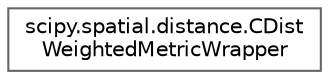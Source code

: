digraph "Graphical Class Hierarchy"
{
 // LATEX_PDF_SIZE
  bgcolor="transparent";
  edge [fontname=Helvetica,fontsize=10,labelfontname=Helvetica,labelfontsize=10];
  node [fontname=Helvetica,fontsize=10,shape=box,height=0.2,width=0.4];
  rankdir="LR";
  Node0 [id="Node000000",label="scipy.spatial.distance.CDist\lWeightedMetricWrapper",height=0.2,width=0.4,color="grey40", fillcolor="white", style="filled",URL="$d0/d06/classscipy_1_1spatial_1_1distance_1_1CDistWeightedMetricWrapper.html",tooltip=" "];
}
